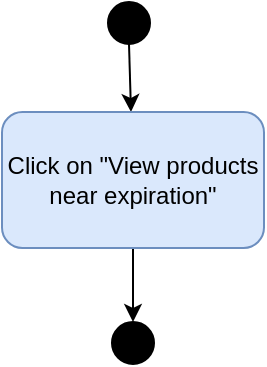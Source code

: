 <mxfile version="14.4.8" type="github">
  <diagram id="FpL8lusdVHTQjtJ3gYXS" name="Page-1">
    <mxGraphModel dx="-454" dy="677" grid="1" gridSize="10" guides="1" tooltips="1" connect="1" arrows="1" fold="1" page="1" pageScale="1" pageWidth="827" pageHeight="1169" math="0" shadow="0">
      <root>
        <mxCell id="0" />
        <mxCell id="1" parent="0" />
        <mxCell id="RE9KpBxvc604gX3EVemJ-1" value="" style="ellipse;whiteSpace=wrap;html=1;aspect=fixed;fillColor=#000000;" vertex="1" parent="1">
          <mxGeometry x="1356" y="80" width="21" height="21" as="geometry" />
        </mxCell>
        <mxCell id="RE9KpBxvc604gX3EVemJ-2" value="" style="endArrow=classic;html=1;exitX=0.5;exitY=1;exitDx=0;exitDy=0;" edge="1" parent="1" source="RE9KpBxvc604gX3EVemJ-1" target="RE9KpBxvc604gX3EVemJ-4">
          <mxGeometry width="50" height="50" relative="1" as="geometry">
            <mxPoint x="1079" y="286" as="sourcePoint" />
            <mxPoint x="1367" y="187" as="targetPoint" />
          </mxGeometry>
        </mxCell>
        <mxCell id="RE9KpBxvc604gX3EVemJ-11" style="edgeStyle=orthogonalEdgeStyle;rounded=0;orthogonalLoop=1;jettySize=auto;html=1;entryX=0.5;entryY=0;entryDx=0;entryDy=0;" edge="1" parent="1" source="RE9KpBxvc604gX3EVemJ-4" target="RE9KpBxvc604gX3EVemJ-9">
          <mxGeometry relative="1" as="geometry" />
        </mxCell>
        <mxCell id="RE9KpBxvc604gX3EVemJ-4" value="Click on &quot;View products near expiration&quot;" style="rounded=1;whiteSpace=wrap;html=1;fillColor=#dae8fc;strokeColor=#6c8ebf;" vertex="1" parent="1">
          <mxGeometry x="1303" y="135" width="131" height="68" as="geometry" />
        </mxCell>
        <mxCell id="RE9KpBxvc604gX3EVemJ-9" value="" style="ellipse;whiteSpace=wrap;html=1;aspect=fixed;fillColor=#000000;" vertex="1" parent="1">
          <mxGeometry x="1358" y="240" width="21" height="21" as="geometry" />
        </mxCell>
      </root>
    </mxGraphModel>
  </diagram>
</mxfile>
